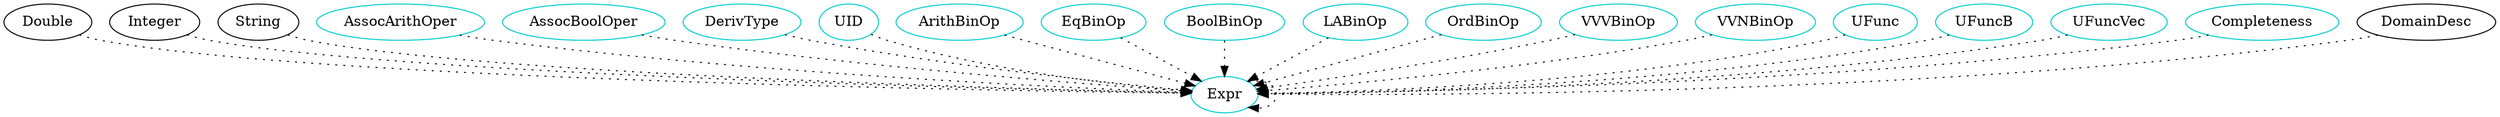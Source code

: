 digraph expr {
    Double -> Expr [style="dotted"];
    Integer -> Expr [style="dotted"];
    String -> Expr [style="dotted"];
    Expr -> Expr [style="dotted"];
    AssocArithOper  -> Expr [style="dotted"];
    AssocBoolOper  -> Expr [style="dotted"];
    DerivType -> Expr [style="dotted"];
    ExprUID -> Expr [style="dotted"];
    ArithBinOp -> Expr [style="dotted"];
    EqBinOp -> Expr [style="dotted"];
    BoolBinOp -> Expr [style="dotted"];
    LABinOp  -> Expr [style="dotted"];
    OrdBinOp  -> Expr [style="dotted"];
    VVVBinOp -> Expr [style="dotted"];
    VVNBinOp  -> Expr [style="dotted"];
    UFunc  -> Expr [style="dotted"];
    UFuncB -> Expr [style="dotted"];
    UFuncVec  -> Expr [style="dotted"];
    Completeness  -> Expr [style="dotted"];
    DomainDesc -> Expr [style="dotted"];


    /* definitions for each type component */
	Expr 	    [shape=oval, color=cyan3, label="Expr"];
    ArithBinOp 	    [shape=oval, color=cyan3, label="ArithBinOp"];
    EqBinOp 	    [shape=oval, color=cyan3, label="EqBinOp"];
    BoolBinOp 	    [shape=oval, color=cyan3, label="BoolBinOp"];
    LABinOp 	    [shape=oval, color=cyan3, label="LABinOp"];
    OrdBinOp 	    [shape=oval, color=cyan3, label="OrdBinOp"];
    VVVBinOp 	    [shape=oval, color=cyan3, label="VVVBinOp"];
    VVNBinOp 	    [shape=oval, color=cyan3, label="VVNBinOp"];
    AssocArithOper 	    [shape=oval, color=cyan3, label="AssocArithOper"];
    AssocBoolOper 	    [shape=oval, color=cyan3, label="AssocBoolOper"];
    UFunc 	    [shape=oval, color=cyan3, label="UFunc"];
    UFuncB 	    [shape=oval, color=cyan3, label="UFuncB"];
    UFuncVec 	    [shape=oval, color=cyan3, label="UFuncVec"];
    Completeness 	    [shape=oval, color=cyan3, label="Completeness"];
    DerivType 	    [shape=oval, color=cyan3, label="DerivType"];
    ExprUID     [shape=oval, color=cyan3, label="UID"];
}

/* dot -Tpng sample.dot -o sample.png */
